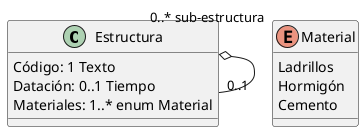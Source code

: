 @startuml
class "Estructura" {
Código: 1 Texto
Datación: 0..1 Tiempo
Materiales: 1..* enum Material
}
enum Material{
Ladrillos
Hormigón
Cemento
}

"Estructura" "0..* sub-estructura" o-- "0..1" "Estructura"

@enduml